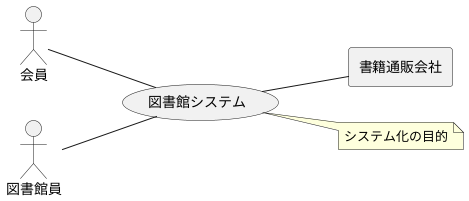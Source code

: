 @startuml
left to right direction

actor 会員
actor 図書館員
agent 書籍通販会社

会員 -- (図書館システム)
図書館員 -- (図書館システム)
note right : システム化の目的

(図書館システム) -- 書籍通販会社
@enduml
